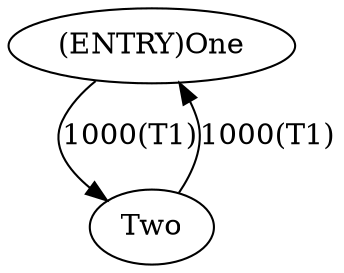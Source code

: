 digraph {
    S00 [label="(ENTRY)One"];
    S01 [label="Two"];

    S00 -> S01 [label="1000(T1)"];
    S01 -> S00 [label="1000(T1)"];
}

